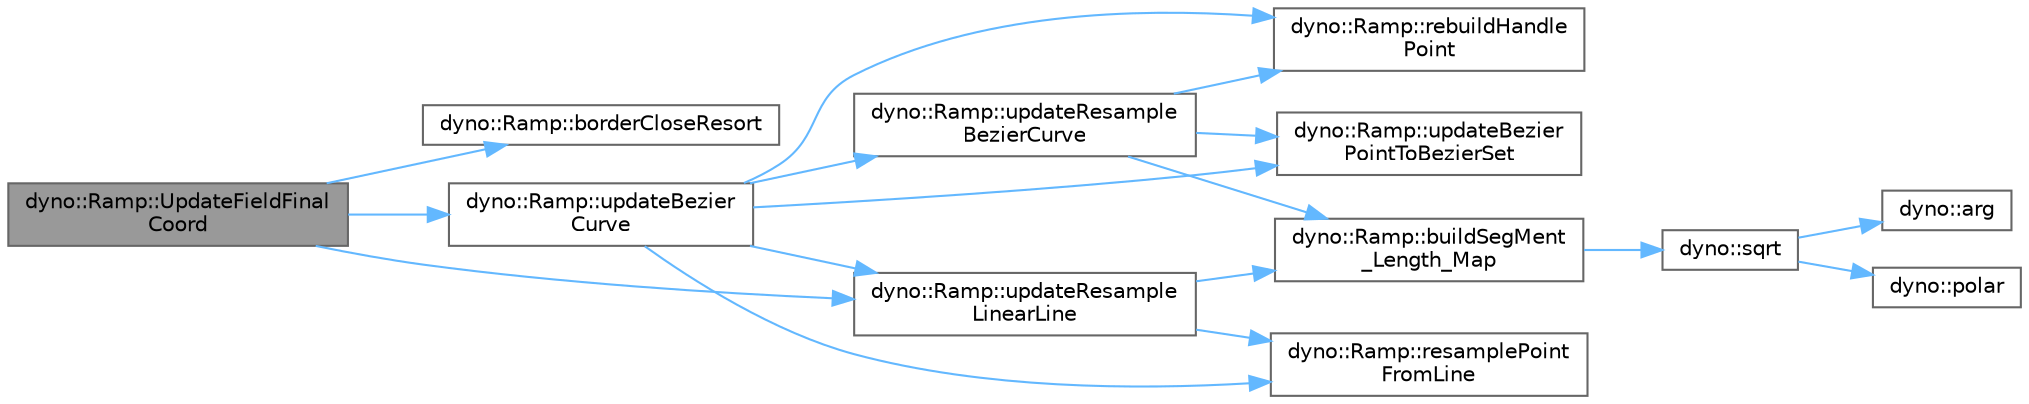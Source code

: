 digraph "dyno::Ramp::UpdateFieldFinalCoord"
{
 // LATEX_PDF_SIZE
  bgcolor="transparent";
  edge [fontname=Helvetica,fontsize=10,labelfontname=Helvetica,labelfontsize=10];
  node [fontname=Helvetica,fontsize=10,shape=box,height=0.2,width=0.4];
  rankdir="LR";
  Node1 [id="Node000001",label="dyno::Ramp::UpdateFieldFinal\lCoord",height=0.2,width=0.4,color="gray40", fillcolor="grey60", style="filled", fontcolor="black",tooltip=" "];
  Node1 -> Node2 [id="edge1_Node000001_Node000002",color="steelblue1",style="solid",tooltip=" "];
  Node2 [id="Node000002",label="dyno::Ramp::borderCloseResort",height=0.2,width=0.4,color="grey40", fillcolor="white", style="filled",URL="$classdyno_1_1_ramp.html#a944f81dde1b2fca04a81d4f3aee29a7f",tooltip=" "];
  Node1 -> Node3 [id="edge2_Node000001_Node000003",color="steelblue1",style="solid",tooltip=" "];
  Node3 [id="Node000003",label="dyno::Ramp::updateBezier\lCurve",height=0.2,width=0.4,color="grey40", fillcolor="white", style="filled",URL="$classdyno_1_1_ramp.html#aa5d46c37a5bca89f59d3134bb99ea694",tooltip=" "];
  Node3 -> Node4 [id="edge3_Node000003_Node000004",color="steelblue1",style="solid",tooltip=" "];
  Node4 [id="Node000004",label="dyno::Ramp::rebuildHandle\lPoint",height=0.2,width=0.4,color="grey40", fillcolor="white", style="filled",URL="$classdyno_1_1_ramp.html#a79bd09a754473b6f4f81571ef2c55fbc",tooltip=" "];
  Node3 -> Node5 [id="edge4_Node000003_Node000005",color="steelblue1",style="solid",tooltip=" "];
  Node5 [id="Node000005",label="dyno::Ramp::resamplePoint\lFromLine",height=0.2,width=0.4,color="grey40", fillcolor="white", style="filled",URL="$classdyno_1_1_ramp.html#a429e7d66ec29d3d76352909d61a41874",tooltip=" "];
  Node3 -> Node6 [id="edge5_Node000003_Node000006",color="steelblue1",style="solid",tooltip=" "];
  Node6 [id="Node000006",label="dyno::Ramp::updateBezier\lPointToBezierSet",height=0.2,width=0.4,color="grey40", fillcolor="white", style="filled",URL="$classdyno_1_1_ramp.html#a3a81919d191df85ff20e8189e18fe083",tooltip=" "];
  Node3 -> Node7 [id="edge6_Node000003_Node000007",color="steelblue1",style="solid",tooltip=" "];
  Node7 [id="Node000007",label="dyno::Ramp::updateResample\lBezierCurve",height=0.2,width=0.4,color="grey40", fillcolor="white", style="filled",URL="$classdyno_1_1_ramp.html#a557759f2a89a570ba847b512a854215d",tooltip=" "];
  Node7 -> Node8 [id="edge7_Node000007_Node000008",color="steelblue1",style="solid",tooltip=" "];
  Node8 [id="Node000008",label="dyno::Ramp::buildSegMent\l_Length_Map",height=0.2,width=0.4,color="grey40", fillcolor="white", style="filled",URL="$classdyno_1_1_ramp.html#a0c140953e46ff8e31aee3b312b2bc8cb",tooltip=" "];
  Node8 -> Node9 [id="edge8_Node000008_Node000009",color="steelblue1",style="solid",tooltip=" "];
  Node9 [id="Node000009",label="dyno::sqrt",height=0.2,width=0.4,color="grey40", fillcolor="white", style="filled",URL="$namespacedyno.html#ac2d9bbc99f7fd7afbe6b0889eff86281",tooltip=" "];
  Node9 -> Node10 [id="edge9_Node000009_Node000010",color="steelblue1",style="solid",tooltip=" "];
  Node10 [id="Node000010",label="dyno::arg",height=0.2,width=0.4,color="grey40", fillcolor="white", style="filled",URL="$namespacedyno.html#a04befed6e1a89e4c84fbc7009f951d26",tooltip=" "];
  Node9 -> Node11 [id="edge10_Node000009_Node000011",color="steelblue1",style="solid",tooltip=" "];
  Node11 [id="Node000011",label="dyno::polar",height=0.2,width=0.4,color="grey40", fillcolor="white", style="filled",URL="$namespacedyno.html#ac5d2551b7bf3e82e743324ebf79c203d",tooltip=" "];
  Node7 -> Node4 [id="edge11_Node000007_Node000004",color="steelblue1",style="solid",tooltip=" "];
  Node7 -> Node6 [id="edge12_Node000007_Node000006",color="steelblue1",style="solid",tooltip=" "];
  Node3 -> Node12 [id="edge13_Node000003_Node000012",color="steelblue1",style="solid",tooltip=" "];
  Node12 [id="Node000012",label="dyno::Ramp::updateResample\lLinearLine",height=0.2,width=0.4,color="grey40", fillcolor="white", style="filled",URL="$classdyno_1_1_ramp.html#aaddf949a5bd92f35b9cea87273a39995",tooltip=" "];
  Node12 -> Node8 [id="edge14_Node000012_Node000008",color="steelblue1",style="solid",tooltip=" "];
  Node12 -> Node5 [id="edge15_Node000012_Node000005",color="steelblue1",style="solid",tooltip=" "];
  Node1 -> Node12 [id="edge16_Node000001_Node000012",color="steelblue1",style="solid",tooltip=" "];
}
